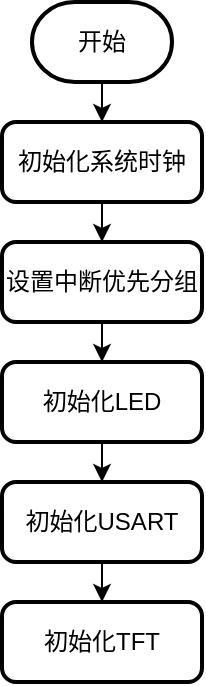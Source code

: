 <mxfile version="14.0.1" type="github"><diagram id="os67wdWGXHNUVHu_pbcR" name="第 1 页"><mxGraphModel dx="942" dy="583" grid="1" gridSize="10" guides="1" tooltips="1" connect="1" arrows="1" fold="1" page="1" pageScale="1" pageWidth="827" pageHeight="1169" math="0" shadow="0"><root><mxCell id="0"/><mxCell id="1" parent="0"/><mxCell id="QMAyfths3UUdS0ywKK51-4" style="edgeStyle=orthogonalEdgeStyle;rounded=0;orthogonalLoop=1;jettySize=auto;html=1;exitX=0.5;exitY=1;exitDx=0;exitDy=0;exitPerimeter=0;entryX=0.5;entryY=0;entryDx=0;entryDy=0;" edge="1" parent="1" source="QMAyfths3UUdS0ywKK51-2" target="QMAyfths3UUdS0ywKK51-3"><mxGeometry relative="1" as="geometry"/></mxCell><mxCell id="QMAyfths3UUdS0ywKK51-2" value="开始" style="strokeWidth=2;html=1;shape=mxgraph.flowchart.terminator;whiteSpace=wrap;" vertex="1" parent="1"><mxGeometry x="390" y="40" width="70" height="40" as="geometry"/></mxCell><mxCell id="QMAyfths3UUdS0ywKK51-7" style="edgeStyle=orthogonalEdgeStyle;rounded=0;orthogonalLoop=1;jettySize=auto;html=1;exitX=0.5;exitY=1;exitDx=0;exitDy=0;entryX=0.5;entryY=0;entryDx=0;entryDy=0;" edge="1" parent="1" source="QMAyfths3UUdS0ywKK51-3" target="QMAyfths3UUdS0ywKK51-6"><mxGeometry relative="1" as="geometry"/></mxCell><mxCell id="QMAyfths3UUdS0ywKK51-3" value="初始化系统时钟" style="rounded=1;whiteSpace=wrap;html=1;absoluteArcSize=1;arcSize=14;strokeWidth=2;" vertex="1" parent="1"><mxGeometry x="375" y="100" width="100" height="40" as="geometry"/></mxCell><mxCell id="QMAyfths3UUdS0ywKK51-9" style="edgeStyle=orthogonalEdgeStyle;rounded=0;orthogonalLoop=1;jettySize=auto;html=1;exitX=0.5;exitY=1;exitDx=0;exitDy=0;" edge="1" parent="1" source="QMAyfths3UUdS0ywKK51-6" target="QMAyfths3UUdS0ywKK51-8"><mxGeometry relative="1" as="geometry"/></mxCell><mxCell id="QMAyfths3UUdS0ywKK51-6" value="设置中断优先分组" style="rounded=1;whiteSpace=wrap;html=1;absoluteArcSize=1;arcSize=14;strokeWidth=2;" vertex="1" parent="1"><mxGeometry x="375" y="160" width="100" height="40" as="geometry"/></mxCell><mxCell id="QMAyfths3UUdS0ywKK51-11" style="edgeStyle=orthogonalEdgeStyle;rounded=0;orthogonalLoop=1;jettySize=auto;html=1;exitX=0.5;exitY=1;exitDx=0;exitDy=0;entryX=0.5;entryY=0;entryDx=0;entryDy=0;" edge="1" parent="1" source="QMAyfths3UUdS0ywKK51-8" target="QMAyfths3UUdS0ywKK51-10"><mxGeometry relative="1" as="geometry"/></mxCell><mxCell id="QMAyfths3UUdS0ywKK51-8" value="初始化LED" style="rounded=1;whiteSpace=wrap;html=1;absoluteArcSize=1;arcSize=14;strokeWidth=2;" vertex="1" parent="1"><mxGeometry x="375" y="220" width="100" height="40" as="geometry"/></mxCell><mxCell id="QMAyfths3UUdS0ywKK51-13" style="edgeStyle=orthogonalEdgeStyle;rounded=0;orthogonalLoop=1;jettySize=auto;html=1;exitX=0.5;exitY=1;exitDx=0;exitDy=0;" edge="1" parent="1" source="QMAyfths3UUdS0ywKK51-10" target="QMAyfths3UUdS0ywKK51-12"><mxGeometry relative="1" as="geometry"/></mxCell><mxCell id="QMAyfths3UUdS0ywKK51-10" value="初始化USART" style="rounded=1;whiteSpace=wrap;html=1;absoluteArcSize=1;arcSize=14;strokeWidth=2;" vertex="1" parent="1"><mxGeometry x="375" y="280" width="100" height="40" as="geometry"/></mxCell><mxCell id="QMAyfths3UUdS0ywKK51-12" value="初始化TFT" style="rounded=1;whiteSpace=wrap;html=1;absoluteArcSize=1;arcSize=14;strokeWidth=2;" vertex="1" parent="1"><mxGeometry x="375" y="340" width="100" height="40" as="geometry"/></mxCell></root></mxGraphModel></diagram></mxfile>